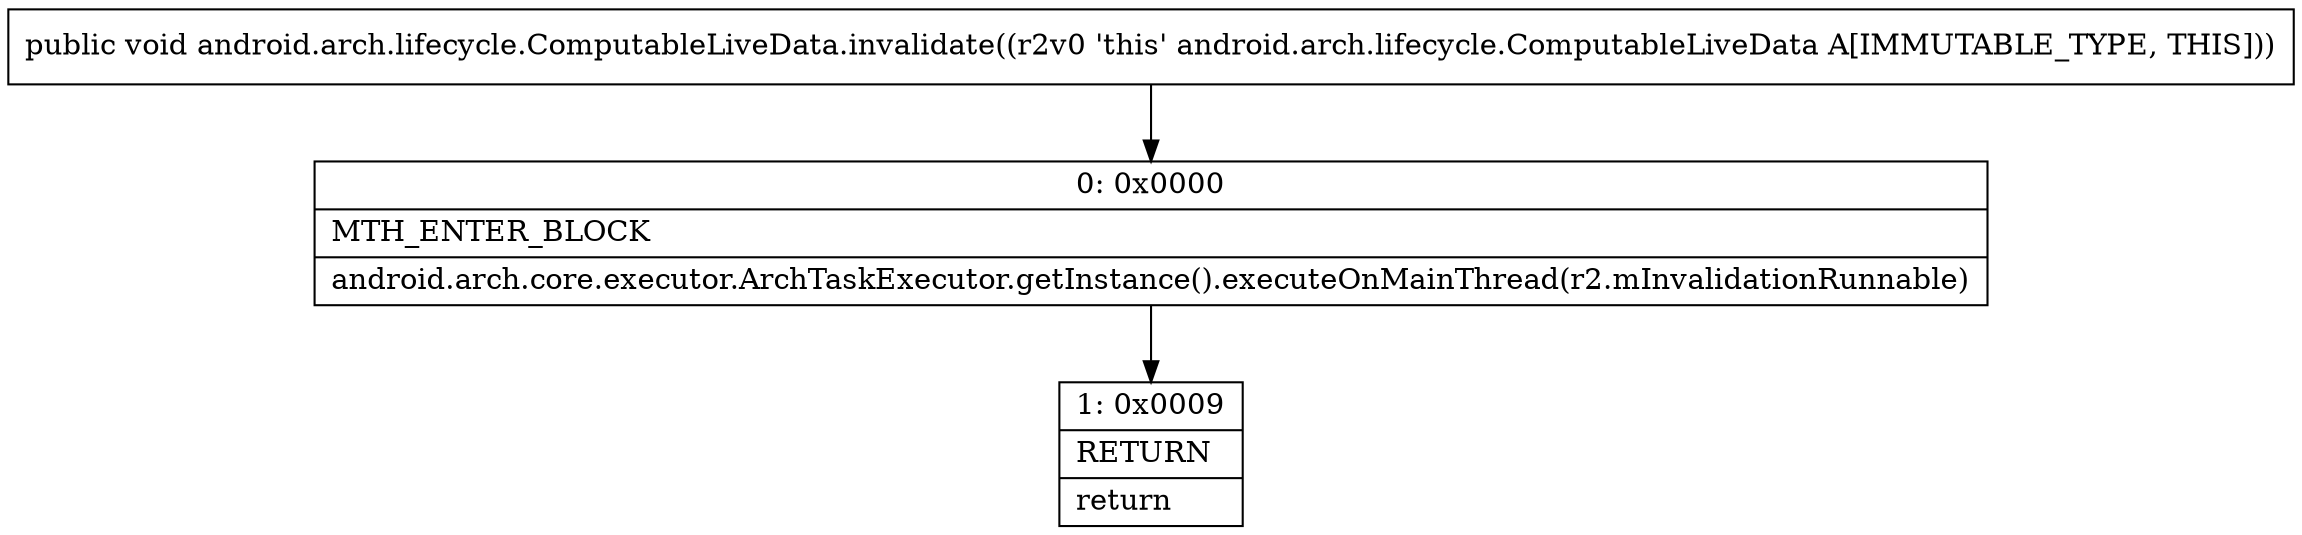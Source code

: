 digraph "CFG forandroid.arch.lifecycle.ComputableLiveData.invalidate()V" {
Node_0 [shape=record,label="{0\:\ 0x0000|MTH_ENTER_BLOCK\l|android.arch.core.executor.ArchTaskExecutor.getInstance().executeOnMainThread(r2.mInvalidationRunnable)\l}"];
Node_1 [shape=record,label="{1\:\ 0x0009|RETURN\l|return\l}"];
MethodNode[shape=record,label="{public void android.arch.lifecycle.ComputableLiveData.invalidate((r2v0 'this' android.arch.lifecycle.ComputableLiveData A[IMMUTABLE_TYPE, THIS])) }"];
MethodNode -> Node_0;
Node_0 -> Node_1;
}

